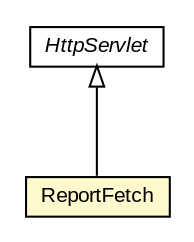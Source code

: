#!/usr/local/bin/dot
#
# Class diagram 
# Generated by UMLGraph version R5_6-24-gf6e263 (http://www.umlgraph.org/)
#

digraph G {
	edge [fontname="arial",fontsize=10,labelfontname="arial",labelfontsize=10];
	node [fontname="arial",fontsize=10,shape=plaintext];
	nodesep=0.25;
	ranksep=0.5;
	// org.miloss.fgsms.services.reporting.ReportFetch
	c981347 [label=<<table title="org.miloss.fgsms.services.reporting.ReportFetch" border="0" cellborder="1" cellspacing="0" cellpadding="2" port="p" bgcolor="lemonChiffon" href="./ReportFetch.html">
		<tr><td><table border="0" cellspacing="0" cellpadding="1">
<tr><td align="center" balign="center"> ReportFetch </td></tr>
		</table></td></tr>
		</table>>, URL="./ReportFetch.html", fontname="arial", fontcolor="black", fontsize=10.0];
	//org.miloss.fgsms.services.reporting.ReportFetch extends javax.servlet.http.HttpServlet
	c981411:p -> c981347:p [dir=back,arrowtail=empty];
	// javax.servlet.http.HttpServlet
	c981411 [label=<<table title="javax.servlet.http.HttpServlet" border="0" cellborder="1" cellspacing="0" cellpadding="2" port="p" href="http://java.sun.com/j2se/1.4.2/docs/api/javax/servlet/http/HttpServlet.html">
		<tr><td><table border="0" cellspacing="0" cellpadding="1">
<tr><td align="center" balign="center"><font face="arial italic"> HttpServlet </font></td></tr>
		</table></td></tr>
		</table>>, URL="http://java.sun.com/j2se/1.4.2/docs/api/javax/servlet/http/HttpServlet.html", fontname="arial", fontcolor="black", fontsize=10.0];
}

